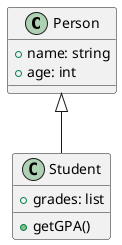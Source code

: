 @startuml

class Person{
    + name: string
    + age: int
}


class Student{
    + grades: list
    + getGPA()
}

Student -up-|> Person

@enduml

